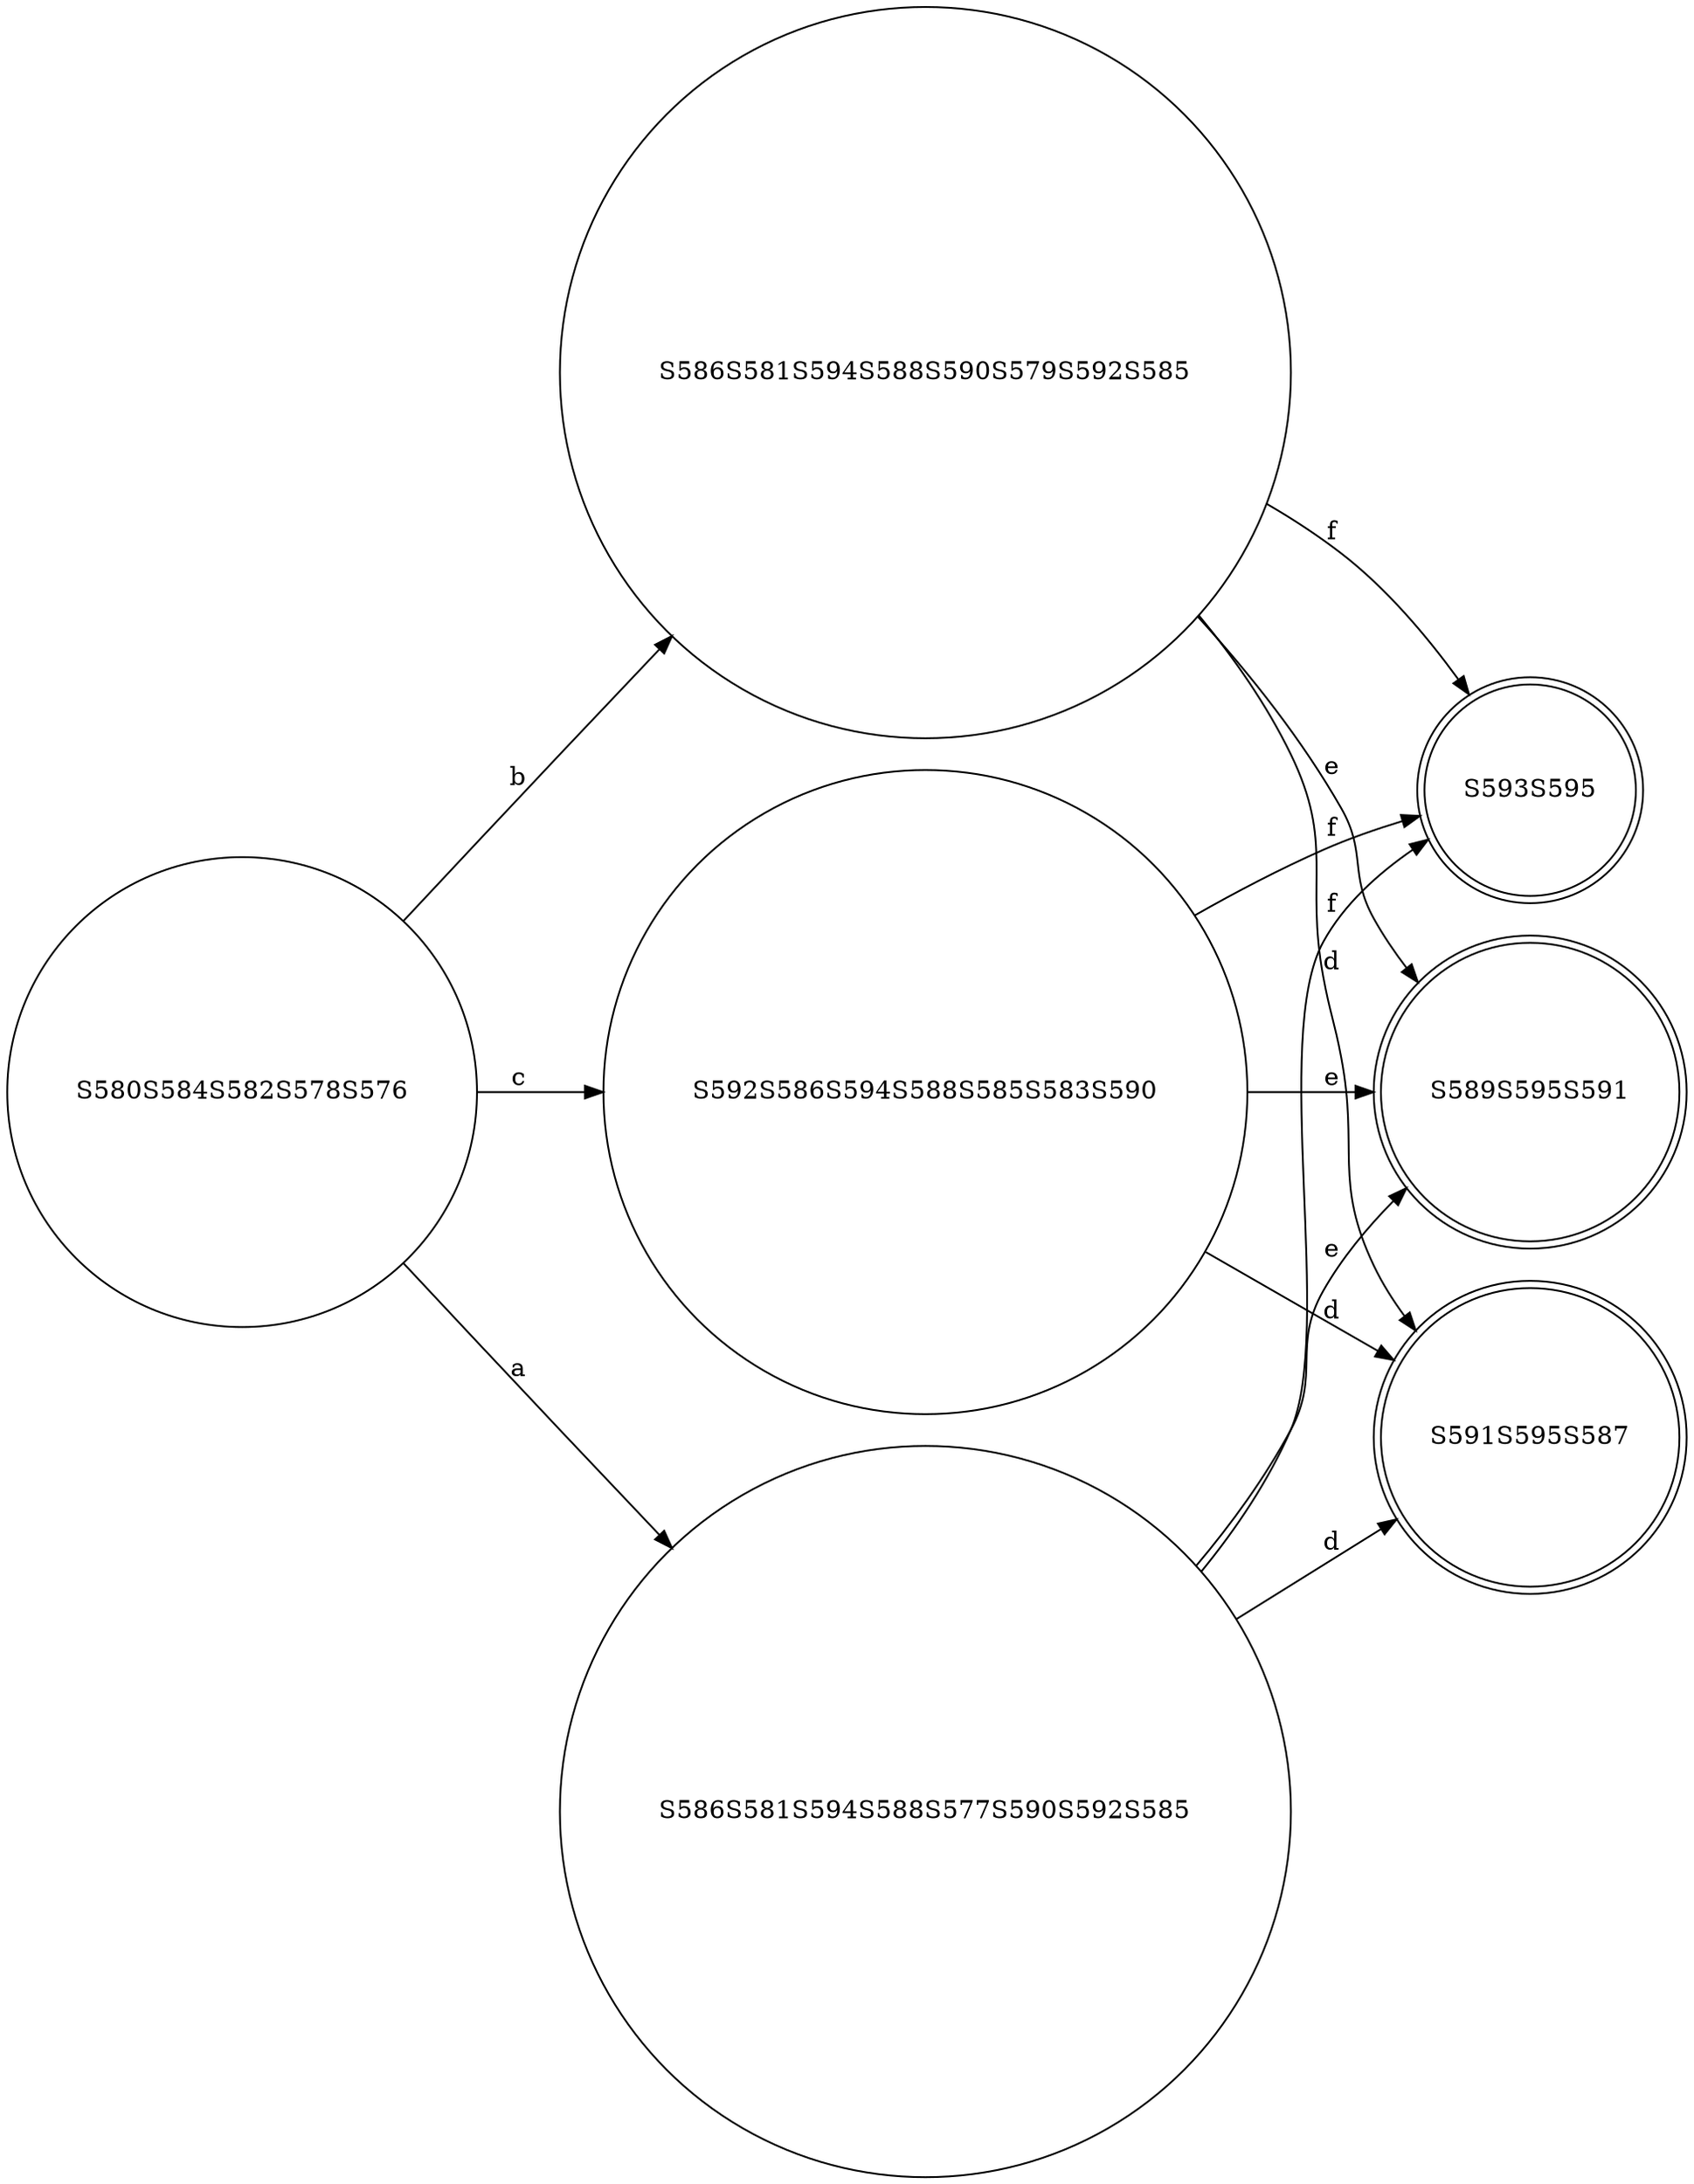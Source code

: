 // Minimized DFA graph
digraph {
	graph [rankdir=LR]
	S580S584S582S578S576 [label=S580S584S582S578S576 shape=circle]
	S580S584S582S578S576 -> S592S586S594S588S585S583S590 [label=c]
	S580S584S582S578S576 -> S586S581S594S588S590S579S592S585 [label=b]
	S580S584S582S578S576 -> S586S581S594S588S577S590S592S585 [label=a]
	S592S586S594S588S585S583S590 [label=S592S586S594S588S585S583S590 shape=circle]
	S592S586S594S588S585S583S590 -> S593S595 [label=f]
	S592S586S594S588S585S583S590 -> S591S595S587 [label=d]
	S592S586S594S588S585S583S590 -> S589S595S591 [label=e]
	S586S581S594S588S590S579S592S585 [label=S586S581S594S588S590S579S592S585 shape=circle]
	S586S581S594S588S590S579S592S585 -> S591S595S587 [label=d]
	S586S581S594S588S590S579S592S585 -> S589S595S591 [label=e]
	S586S581S594S588S590S579S592S585 -> S593S595 [label=f]
	S586S581S594S588S577S590S592S585 [label=S586S581S594S588S577S590S592S585 shape=circle]
	S586S581S594S588S577S590S592S585 -> S591S595S587 [label=d]
	S586S581S594S588S577S590S592S585 -> S589S595S591 [label=e]
	S586S581S594S588S577S590S592S585 -> S593S595 [label=f]
	S593S595 [label=S593S595 shape=doublecircle]
	S591S595S587 [label=S591S595S587 shape=doublecircle]
	S589S595S591 [label=S589S595S591 shape=doublecircle]
}
